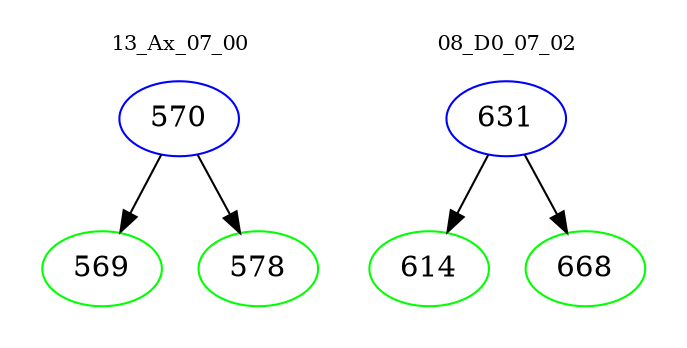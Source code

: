 digraph{
subgraph cluster_0 {
color = white
label = "13_Ax_07_00";
fontsize=10;
T0_570 [label="570", color="blue"]
T0_570 -> T0_569 [color="black"]
T0_569 [label="569", color="green"]
T0_570 -> T0_578 [color="black"]
T0_578 [label="578", color="green"]
}
subgraph cluster_1 {
color = white
label = "08_D0_07_02";
fontsize=10;
T1_631 [label="631", color="blue"]
T1_631 -> T1_614 [color="black"]
T1_614 [label="614", color="green"]
T1_631 -> T1_668 [color="black"]
T1_668 [label="668", color="green"]
}
}
